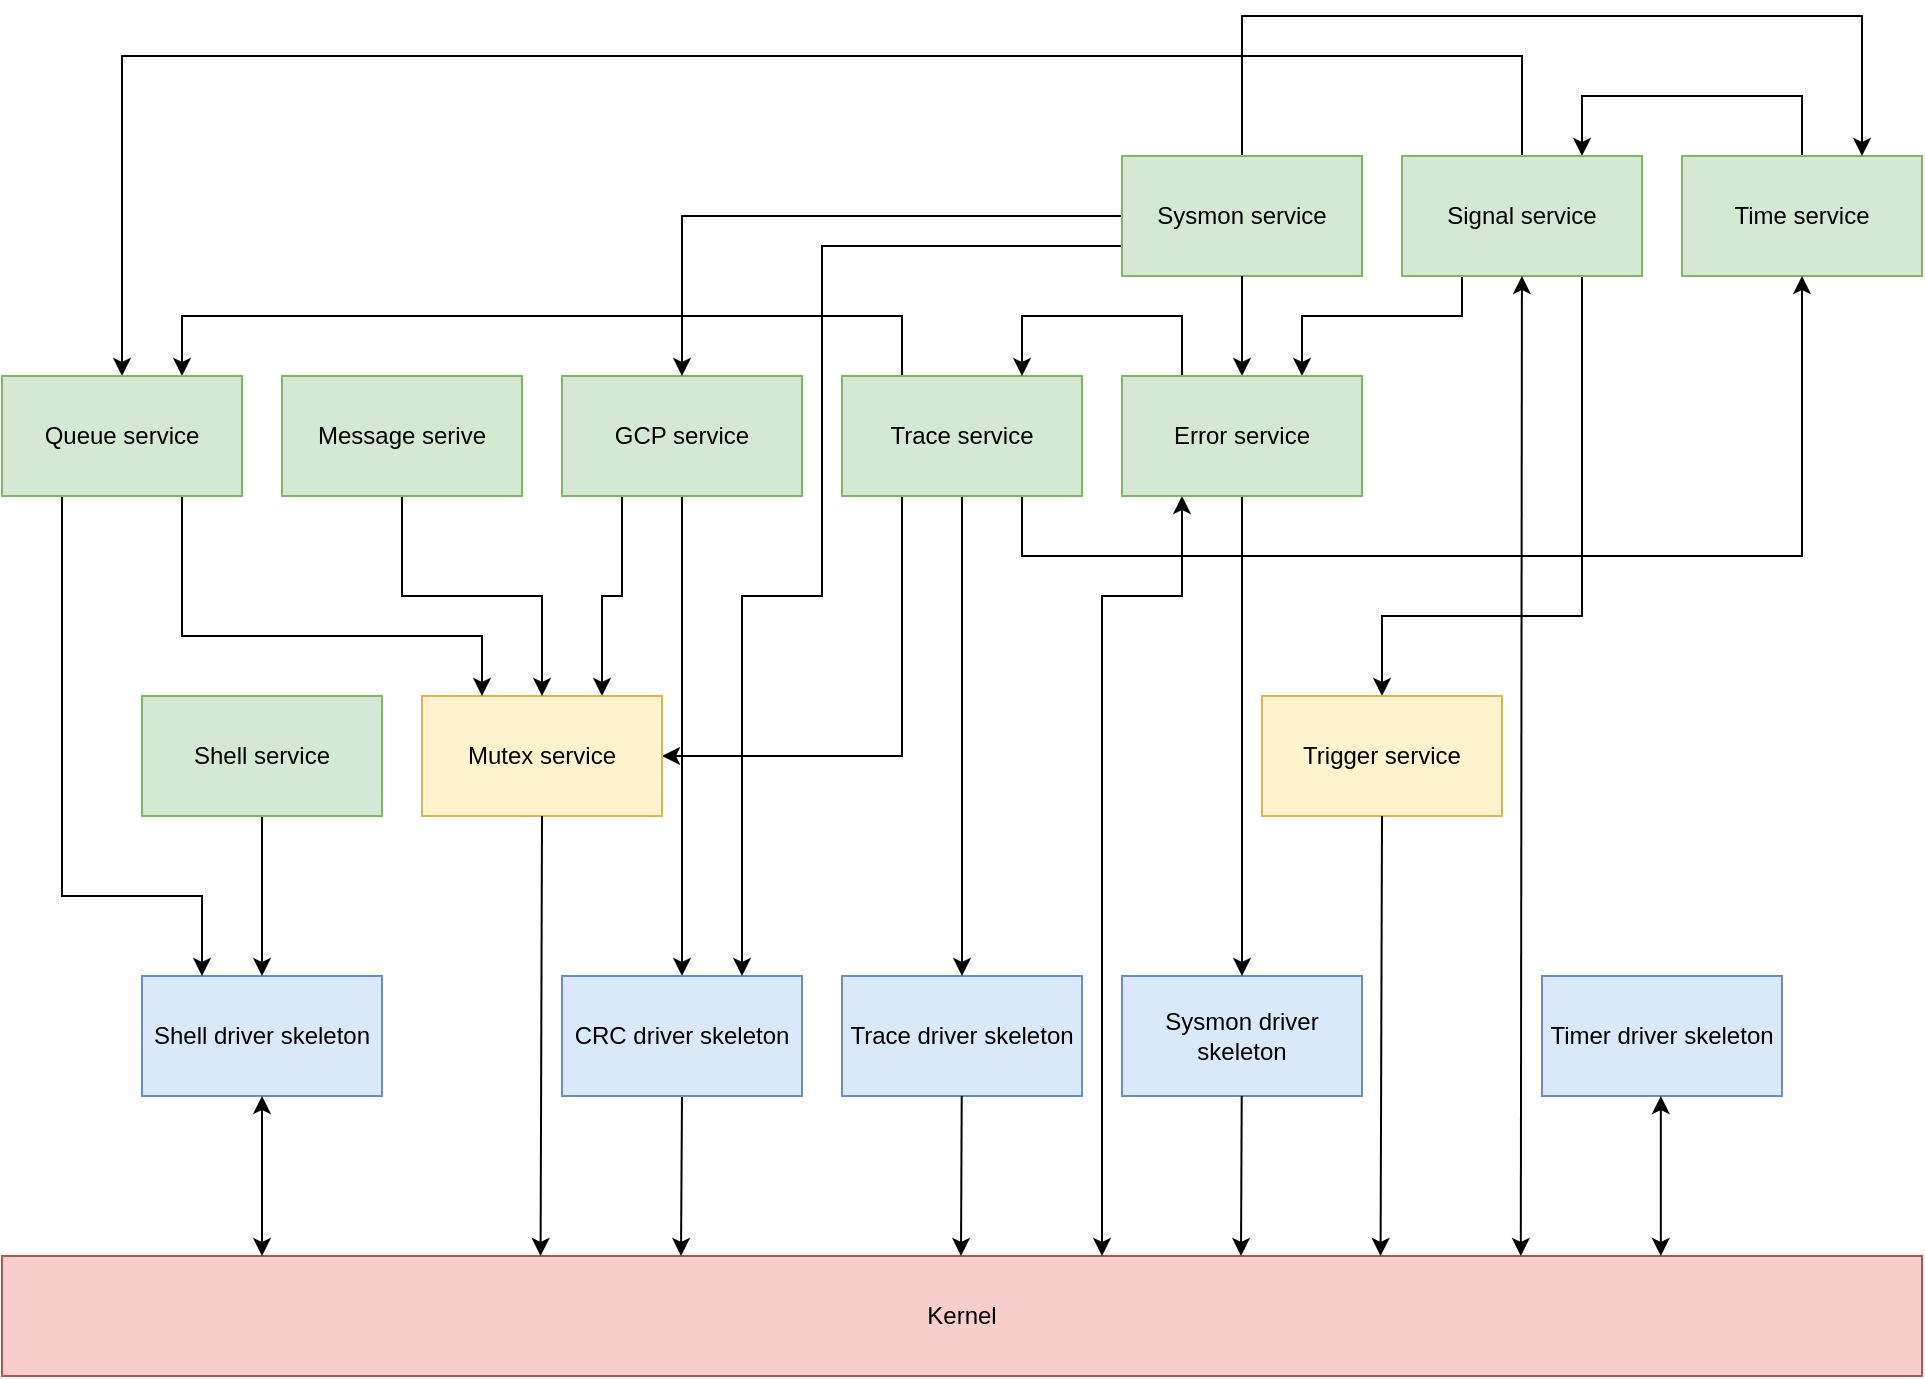 <mxfile version="24.4.6" type="device">
  <diagram name="Page-1" id="H1kmBrL9-HjAFVGqcHBe">
    <mxGraphModel dx="1500" dy="1646" grid="1" gridSize="10" guides="1" tooltips="1" connect="1" arrows="1" fold="1" page="1" pageScale="1" pageWidth="1600" pageHeight="900" math="0" shadow="0">
      <root>
        <mxCell id="0" />
        <mxCell id="1" parent="0" />
        <mxCell id="A0q0tctAKM_myOfa5_at-1" value="Kernel" style="rounded=0;whiteSpace=wrap;html=1;fillColor=#f8cecc;strokeColor=#b85450;" vertex="1" parent="1">
          <mxGeometry x="260" y="580" width="960" height="60" as="geometry" />
        </mxCell>
        <mxCell id="A0q0tctAKM_myOfa5_at-4" value="Shell driver skeleton" style="rounded=0;whiteSpace=wrap;html=1;fillColor=#dae8fc;strokeColor=#6c8ebf;" vertex="1" parent="1">
          <mxGeometry x="330" y="440" width="120" height="60" as="geometry" />
        </mxCell>
        <mxCell id="A0q0tctAKM_myOfa5_at-5" value="Sysmon driver skeleton" style="rounded=0;whiteSpace=wrap;html=1;fillColor=#dae8fc;strokeColor=#6c8ebf;" vertex="1" parent="1">
          <mxGeometry x="820" y="440" width="120" height="60" as="geometry" />
        </mxCell>
        <mxCell id="A0q0tctAKM_myOfa5_at-6" value="Timer driver skeleton" style="rounded=0;whiteSpace=wrap;html=1;fillColor=#dae8fc;strokeColor=#6c8ebf;" vertex="1" parent="1">
          <mxGeometry x="1030" y="440" width="120" height="60" as="geometry" />
        </mxCell>
        <mxCell id="A0q0tctAKM_myOfa5_at-7" value="Trace driver skeleton" style="rounded=0;whiteSpace=wrap;html=1;fillColor=#dae8fc;strokeColor=#6c8ebf;" vertex="1" parent="1">
          <mxGeometry x="680" y="440" width="120" height="60" as="geometry" />
        </mxCell>
        <mxCell id="A0q0tctAKM_myOfa5_at-74" style="edgeStyle=orthogonalEdgeStyle;rounded=0;orthogonalLoop=1;jettySize=auto;html=1;exitX=0.5;exitY=0;exitDx=0;exitDy=0;entryX=0.75;entryY=0;entryDx=0;entryDy=0;" edge="1" parent="1" source="A0q0tctAKM_myOfa5_at-8" target="A0q0tctAKM_myOfa5_at-24">
          <mxGeometry relative="1" as="geometry">
            <Array as="points">
              <mxPoint x="1160" />
              <mxPoint x="1050" />
            </Array>
          </mxGeometry>
        </mxCell>
        <mxCell id="A0q0tctAKM_myOfa5_at-8" value="Time service" style="rounded=0;whiteSpace=wrap;html=1;fillColor=#d5e8d4;strokeColor=#82b366;" vertex="1" parent="1">
          <mxGeometry x="1100" y="30" width="120" height="60" as="geometry" />
        </mxCell>
        <mxCell id="A0q0tctAKM_myOfa5_at-65" style="edgeStyle=orthogonalEdgeStyle;rounded=0;orthogonalLoop=1;jettySize=auto;html=1;exitX=0.5;exitY=0;exitDx=0;exitDy=0;entryX=0.5;entryY=0;entryDx=0;entryDy=0;" edge="1" parent="1" source="A0q0tctAKM_myOfa5_at-24" target="A0q0tctAKM_myOfa5_at-59">
          <mxGeometry relative="1" as="geometry">
            <Array as="points">
              <mxPoint x="1020" y="-20" />
              <mxPoint x="320" y="-20" />
            </Array>
          </mxGeometry>
        </mxCell>
        <mxCell id="A0q0tctAKM_myOfa5_at-66" style="edgeStyle=orthogonalEdgeStyle;rounded=0;orthogonalLoop=1;jettySize=auto;html=1;exitX=0.25;exitY=1;exitDx=0;exitDy=0;entryX=0.75;entryY=0;entryDx=0;entryDy=0;" edge="1" parent="1" source="A0q0tctAKM_myOfa5_at-24" target="A0q0tctAKM_myOfa5_at-17">
          <mxGeometry relative="1" as="geometry">
            <Array as="points">
              <mxPoint x="990" y="110" />
              <mxPoint x="910" y="110" />
            </Array>
          </mxGeometry>
        </mxCell>
        <mxCell id="A0q0tctAKM_myOfa5_at-75" style="edgeStyle=orthogonalEdgeStyle;rounded=0;orthogonalLoop=1;jettySize=auto;html=1;exitX=0.75;exitY=1;exitDx=0;exitDy=0;entryX=0.5;entryY=0;entryDx=0;entryDy=0;" edge="1" parent="1" source="A0q0tctAKM_myOfa5_at-24" target="A0q0tctAKM_myOfa5_at-67">
          <mxGeometry relative="1" as="geometry">
            <Array as="points">
              <mxPoint x="1050" y="260" />
              <mxPoint x="950" y="260" />
            </Array>
          </mxGeometry>
        </mxCell>
        <mxCell id="A0q0tctAKM_myOfa5_at-24" value="Signal service" style="rounded=0;whiteSpace=wrap;html=1;fillColor=#d5e8d4;strokeColor=#82b366;" vertex="1" parent="1">
          <mxGeometry x="960" y="30" width="120" height="60" as="geometry" />
        </mxCell>
        <mxCell id="A0q0tctAKM_myOfa5_at-25" value="" style="endArrow=classic;startArrow=classic;html=1;rounded=0;" edge="1" parent="1" target="A0q0tctAKM_myOfa5_at-24">
          <mxGeometry width="50" height="50" relative="1" as="geometry">
            <mxPoint x="1019.41" y="580" as="sourcePoint" />
            <mxPoint x="1019.41" y="140.0" as="targetPoint" />
          </mxGeometry>
        </mxCell>
        <mxCell id="A0q0tctAKM_myOfa5_at-27" value="" style="endArrow=classic;html=1;rounded=0;entryX=0.189;entryY=-0.02;entryDx=0;entryDy=0;entryPerimeter=0;" edge="1" parent="1" source="A0q0tctAKM_myOfa5_at-7">
          <mxGeometry width="50" height="50" relative="1" as="geometry">
            <mxPoint x="740.5" y="361" as="sourcePoint" />
            <mxPoint x="739.5" y="580" as="targetPoint" />
          </mxGeometry>
        </mxCell>
        <mxCell id="A0q0tctAKM_myOfa5_at-28" value="" style="endArrow=classic;html=1;rounded=0;entryX=0.189;entryY=-0.02;entryDx=0;entryDy=0;entryPerimeter=0;" edge="1" parent="1" source="A0q0tctAKM_myOfa5_at-5">
          <mxGeometry width="50" height="50" relative="1" as="geometry">
            <mxPoint x="880.5" y="361" as="sourcePoint" />
            <mxPoint x="879.5" y="580" as="targetPoint" />
          </mxGeometry>
        </mxCell>
        <mxCell id="A0q0tctAKM_myOfa5_at-32" style="edgeStyle=orthogonalEdgeStyle;rounded=0;orthogonalLoop=1;jettySize=auto;html=1;entryX=0.5;entryY=0;entryDx=0;entryDy=0;" edge="1" parent="1" source="A0q0tctAKM_myOfa5_at-31" target="A0q0tctAKM_myOfa5_at-7">
          <mxGeometry relative="1" as="geometry" />
        </mxCell>
        <mxCell id="A0q0tctAKM_myOfa5_at-80" style="edgeStyle=orthogonalEdgeStyle;rounded=0;orthogonalLoop=1;jettySize=auto;html=1;exitX=0.75;exitY=1;exitDx=0;exitDy=0;entryX=0.5;entryY=1;entryDx=0;entryDy=0;" edge="1" parent="1" source="A0q0tctAKM_myOfa5_at-31" target="A0q0tctAKM_myOfa5_at-8">
          <mxGeometry relative="1" as="geometry">
            <Array as="points">
              <mxPoint x="770" y="230" />
              <mxPoint x="1160" y="230" />
            </Array>
          </mxGeometry>
        </mxCell>
        <mxCell id="A0q0tctAKM_myOfa5_at-81" style="edgeStyle=orthogonalEdgeStyle;rounded=0;orthogonalLoop=1;jettySize=auto;html=1;exitX=0.25;exitY=1;exitDx=0;exitDy=0;entryX=1;entryY=0.5;entryDx=0;entryDy=0;" edge="1" parent="1" source="A0q0tctAKM_myOfa5_at-31" target="A0q0tctAKM_myOfa5_at-37">
          <mxGeometry relative="1" as="geometry" />
        </mxCell>
        <mxCell id="A0q0tctAKM_myOfa5_at-82" style="edgeStyle=orthogonalEdgeStyle;rounded=0;orthogonalLoop=1;jettySize=auto;html=1;exitX=0.25;exitY=0;exitDx=0;exitDy=0;entryX=0.75;entryY=0;entryDx=0;entryDy=0;" edge="1" parent="1" source="A0q0tctAKM_myOfa5_at-31" target="A0q0tctAKM_myOfa5_at-59">
          <mxGeometry relative="1" as="geometry">
            <Array as="points">
              <mxPoint x="710" y="110" />
              <mxPoint x="350" y="110" />
            </Array>
          </mxGeometry>
        </mxCell>
        <mxCell id="A0q0tctAKM_myOfa5_at-31" value="Trace service" style="rounded=0;whiteSpace=wrap;html=1;fillColor=#d5e8d4;strokeColor=#82b366;" vertex="1" parent="1">
          <mxGeometry x="680" y="140" width="120" height="60" as="geometry" />
        </mxCell>
        <mxCell id="A0q0tctAKM_myOfa5_at-35" style="edgeStyle=orthogonalEdgeStyle;rounded=0;orthogonalLoop=1;jettySize=auto;html=1;exitX=0.5;exitY=1;exitDx=0;exitDy=0;entryX=0.5;entryY=0;entryDx=0;entryDy=0;" edge="1" parent="1" source="A0q0tctAKM_myOfa5_at-34" target="A0q0tctAKM_myOfa5_at-3">
          <mxGeometry relative="1" as="geometry" />
        </mxCell>
        <mxCell id="A0q0tctAKM_myOfa5_at-46" style="edgeStyle=orthogonalEdgeStyle;rounded=0;orthogonalLoop=1;jettySize=auto;html=1;exitX=0.25;exitY=1;exitDx=0;exitDy=0;entryX=0.75;entryY=0;entryDx=0;entryDy=0;" edge="1" parent="1" source="A0q0tctAKM_myOfa5_at-34" target="A0q0tctAKM_myOfa5_at-37">
          <mxGeometry relative="1" as="geometry" />
        </mxCell>
        <mxCell id="A0q0tctAKM_myOfa5_at-34" value="GCP service" style="rounded=0;whiteSpace=wrap;html=1;fillColor=#d5e8d4;strokeColor=#82b366;" vertex="1" parent="1">
          <mxGeometry x="540" y="140" width="120" height="60" as="geometry" />
        </mxCell>
        <mxCell id="A0q0tctAKM_myOfa5_at-37" value="Mutex service" style="rounded=0;whiteSpace=wrap;html=1;fillColor=#fff2cc;strokeColor=#d6b656;" vertex="1" parent="1">
          <mxGeometry x="470" y="300" width="120" height="60" as="geometry" />
        </mxCell>
        <mxCell id="A0q0tctAKM_myOfa5_at-39" value="" style="endArrow=classic;html=1;rounded=0;entryX=0.189;entryY=-0.02;entryDx=0;entryDy=0;entryPerimeter=0;exitX=0.5;exitY=1;exitDx=0;exitDy=0;" edge="1" parent="1" source="A0q0tctAKM_myOfa5_at-3">
          <mxGeometry width="50" height="50" relative="1" as="geometry">
            <mxPoint x="650" y="520" as="sourcePoint" />
            <mxPoint x="599.5" y="580" as="targetPoint" />
          </mxGeometry>
        </mxCell>
        <mxCell id="A0q0tctAKM_myOfa5_at-43" value="" style="endArrow=classic;startArrow=classic;html=1;rounded=0;entryX=0.5;entryY=1;entryDx=0;entryDy=0;" edge="1" parent="1" target="A0q0tctAKM_myOfa5_at-4">
          <mxGeometry width="50" height="50" relative="1" as="geometry">
            <mxPoint x="390" y="580" as="sourcePoint" />
            <mxPoint x="390" y="520" as="targetPoint" />
          </mxGeometry>
        </mxCell>
        <mxCell id="A0q0tctAKM_myOfa5_at-47" value="" style="endArrow=classic;html=1;rounded=0;entryX=0.5;entryY=1;entryDx=0;entryDy=0;exitX=0.5;exitY=1;exitDx=0;exitDy=0;" edge="1" parent="1" source="A0q0tctAKM_myOfa5_at-3" target="A0q0tctAKM_myOfa5_at-3">
          <mxGeometry width="50" height="50" relative="1" as="geometry">
            <mxPoint x="600" y="390" as="sourcePoint" />
            <mxPoint x="599.5" y="580" as="targetPoint" />
          </mxGeometry>
        </mxCell>
        <mxCell id="A0q0tctAKM_myOfa5_at-3" value="CRC driver skeleton" style="rounded=0;whiteSpace=wrap;html=1;fillColor=#dae8fc;strokeColor=#6c8ebf;" vertex="1" parent="1">
          <mxGeometry x="540" y="440" width="120" height="60" as="geometry" />
        </mxCell>
        <mxCell id="A0q0tctAKM_myOfa5_at-51" value="" style="endArrow=classic;startArrow=classic;html=1;rounded=0;entryX=0.25;entryY=1;entryDx=0;entryDy=0;" edge="1" parent="1" target="A0q0tctAKM_myOfa5_at-17">
          <mxGeometry width="50" height="50" relative="1" as="geometry">
            <mxPoint x="810" y="580" as="sourcePoint" />
            <mxPoint x="630" y="200" as="targetPoint" />
            <Array as="points">
              <mxPoint x="810" y="250" />
              <mxPoint x="850" y="250" />
            </Array>
          </mxGeometry>
        </mxCell>
        <mxCell id="A0q0tctAKM_myOfa5_at-52" style="edgeStyle=orthogonalEdgeStyle;rounded=0;orthogonalLoop=1;jettySize=auto;html=1;exitX=0.25;exitY=0;exitDx=0;exitDy=0;entryX=0.75;entryY=0;entryDx=0;entryDy=0;" edge="1" parent="1" source="A0q0tctAKM_myOfa5_at-17" target="A0q0tctAKM_myOfa5_at-31">
          <mxGeometry relative="1" as="geometry">
            <mxPoint x="710" y="260" as="targetPoint" />
            <Array as="points">
              <mxPoint x="850" y="110" />
              <mxPoint x="770" y="110" />
            </Array>
          </mxGeometry>
        </mxCell>
        <mxCell id="A0q0tctAKM_myOfa5_at-54" style="edgeStyle=orthogonalEdgeStyle;rounded=0;orthogonalLoop=1;jettySize=auto;html=1;exitX=0.5;exitY=1;exitDx=0;exitDy=0;entryX=0.5;entryY=0;entryDx=0;entryDy=0;" edge="1" parent="1" source="A0q0tctAKM_myOfa5_at-53" target="A0q0tctAKM_myOfa5_at-37">
          <mxGeometry relative="1" as="geometry" />
        </mxCell>
        <mxCell id="A0q0tctAKM_myOfa5_at-53" value="Message serive" style="rounded=0;whiteSpace=wrap;html=1;fillColor=#d5e8d4;strokeColor=#82b366;" vertex="1" parent="1">
          <mxGeometry x="400" y="140" width="120" height="60" as="geometry" />
        </mxCell>
        <mxCell id="A0q0tctAKM_myOfa5_at-61" style="edgeStyle=orthogonalEdgeStyle;rounded=0;orthogonalLoop=1;jettySize=auto;html=1;exitX=0.75;exitY=1;exitDx=0;exitDy=0;entryX=0.25;entryY=0;entryDx=0;entryDy=0;" edge="1" parent="1" source="A0q0tctAKM_myOfa5_at-59" target="A0q0tctAKM_myOfa5_at-37">
          <mxGeometry relative="1" as="geometry">
            <Array as="points">
              <mxPoint x="350" y="270" />
              <mxPoint x="500" y="270" />
            </Array>
          </mxGeometry>
        </mxCell>
        <mxCell id="A0q0tctAKM_myOfa5_at-62" style="edgeStyle=orthogonalEdgeStyle;rounded=0;orthogonalLoop=1;jettySize=auto;html=1;exitX=0.25;exitY=1;exitDx=0;exitDy=0;entryX=0.25;entryY=0;entryDx=0;entryDy=0;" edge="1" parent="1" source="A0q0tctAKM_myOfa5_at-59" target="A0q0tctAKM_myOfa5_at-4">
          <mxGeometry relative="1" as="geometry">
            <Array as="points">
              <mxPoint x="290" y="400" />
              <mxPoint x="360" y="400" />
            </Array>
          </mxGeometry>
        </mxCell>
        <mxCell id="A0q0tctAKM_myOfa5_at-59" value="Queue service" style="rounded=0;whiteSpace=wrap;html=1;fillColor=#d5e8d4;strokeColor=#82b366;" vertex="1" parent="1">
          <mxGeometry x="260" y="140" width="120" height="60" as="geometry" />
        </mxCell>
        <mxCell id="A0q0tctAKM_myOfa5_at-64" style="edgeStyle=orthogonalEdgeStyle;rounded=0;orthogonalLoop=1;jettySize=auto;html=1;exitX=0.5;exitY=1;exitDx=0;exitDy=0;entryX=0.5;entryY=0;entryDx=0;entryDy=0;" edge="1" parent="1" source="A0q0tctAKM_myOfa5_at-63" target="A0q0tctAKM_myOfa5_at-4">
          <mxGeometry relative="1" as="geometry" />
        </mxCell>
        <mxCell id="A0q0tctAKM_myOfa5_at-63" value="Shell service" style="rounded=0;whiteSpace=wrap;html=1;fillColor=#d5e8d4;strokeColor=#82b366;" vertex="1" parent="1">
          <mxGeometry x="330" y="300" width="120" height="60" as="geometry" />
        </mxCell>
        <mxCell id="A0q0tctAKM_myOfa5_at-67" value="Trigger service" style="rounded=0;whiteSpace=wrap;html=1;fillColor=#fff2cc;strokeColor=#d6b656;" vertex="1" parent="1">
          <mxGeometry x="890" y="300" width="120" height="60" as="geometry" />
        </mxCell>
        <mxCell id="A0q0tctAKM_myOfa5_at-70" style="edgeStyle=orthogonalEdgeStyle;rounded=0;orthogonalLoop=1;jettySize=auto;html=1;exitX=0;exitY=0.5;exitDx=0;exitDy=0;entryX=0.5;entryY=0;entryDx=0;entryDy=0;" edge="1" parent="1" source="A0q0tctAKM_myOfa5_at-69" target="A0q0tctAKM_myOfa5_at-34">
          <mxGeometry relative="1" as="geometry" />
        </mxCell>
        <mxCell id="A0q0tctAKM_myOfa5_at-71" style="edgeStyle=orthogonalEdgeStyle;rounded=0;orthogonalLoop=1;jettySize=auto;html=1;exitX=0;exitY=0.75;exitDx=0;exitDy=0;entryX=0.75;entryY=0;entryDx=0;entryDy=0;" edge="1" parent="1" source="A0q0tctAKM_myOfa5_at-69" target="A0q0tctAKM_myOfa5_at-3">
          <mxGeometry relative="1" as="geometry">
            <Array as="points">
              <mxPoint x="670" y="75" />
              <mxPoint x="670" y="250" />
              <mxPoint x="630" y="250" />
            </Array>
          </mxGeometry>
        </mxCell>
        <mxCell id="A0q0tctAKM_myOfa5_at-72" style="edgeStyle=orthogonalEdgeStyle;rounded=0;orthogonalLoop=1;jettySize=auto;html=1;exitX=0.5;exitY=1;exitDx=0;exitDy=0;entryX=0.5;entryY=0;entryDx=0;entryDy=0;" edge="1" parent="1" source="A0q0tctAKM_myOfa5_at-17" target="A0q0tctAKM_myOfa5_at-5">
          <mxGeometry relative="1" as="geometry" />
        </mxCell>
        <mxCell id="A0q0tctAKM_myOfa5_at-76" style="edgeStyle=orthogonalEdgeStyle;rounded=0;orthogonalLoop=1;jettySize=auto;html=1;exitX=0.5;exitY=0;exitDx=0;exitDy=0;entryX=0.75;entryY=0;entryDx=0;entryDy=0;" edge="1" parent="1" source="A0q0tctAKM_myOfa5_at-69" target="A0q0tctAKM_myOfa5_at-8">
          <mxGeometry relative="1" as="geometry">
            <Array as="points">
              <mxPoint x="880" y="-40" />
              <mxPoint x="1190" y="-40" />
            </Array>
          </mxGeometry>
        </mxCell>
        <mxCell id="A0q0tctAKM_myOfa5_at-69" value="Sysmon service" style="rounded=0;whiteSpace=wrap;html=1;fillColor=#d5e8d4;strokeColor=#82b366;" vertex="1" parent="1">
          <mxGeometry x="820" y="30" width="120" height="60" as="geometry" />
        </mxCell>
        <mxCell id="A0q0tctAKM_myOfa5_at-79" value="" style="edgeStyle=orthogonalEdgeStyle;rounded=0;orthogonalLoop=1;jettySize=auto;html=1;exitX=0.5;exitY=1;exitDx=0;exitDy=0;entryX=0.5;entryY=0;entryDx=0;entryDy=0;" edge="1" parent="1" source="A0q0tctAKM_myOfa5_at-69" target="A0q0tctAKM_myOfa5_at-17">
          <mxGeometry relative="1" as="geometry">
            <mxPoint x="880" y="90" as="sourcePoint" />
            <mxPoint x="880" y="440" as="targetPoint" />
          </mxGeometry>
        </mxCell>
        <mxCell id="A0q0tctAKM_myOfa5_at-17" value="Error service" style="rounded=0;whiteSpace=wrap;html=1;fillColor=#d5e8d4;strokeColor=#82b366;" vertex="1" parent="1">
          <mxGeometry x="820" y="140" width="120" height="60" as="geometry" />
        </mxCell>
        <mxCell id="A0q0tctAKM_myOfa5_at-83" value="" style="endArrow=classic;startArrow=classic;html=1;rounded=0;entryX=0.5;entryY=1;entryDx=0;entryDy=0;" edge="1" parent="1">
          <mxGeometry width="50" height="50" relative="1" as="geometry">
            <mxPoint x="1089.41" y="580" as="sourcePoint" />
            <mxPoint x="1089.41" y="500" as="targetPoint" />
          </mxGeometry>
        </mxCell>
        <mxCell id="A0q0tctAKM_myOfa5_at-84" value="" style="endArrow=classic;html=1;rounded=0;exitX=0.5;exitY=1;exitDx=0;exitDy=0;" edge="1" parent="1" source="A0q0tctAKM_myOfa5_at-37">
          <mxGeometry width="50" height="50" relative="1" as="geometry">
            <mxPoint x="529.29" y="470" as="sourcePoint" />
            <mxPoint x="529.29" y="580" as="targetPoint" />
          </mxGeometry>
        </mxCell>
        <mxCell id="A0q0tctAKM_myOfa5_at-85" value="" style="endArrow=classic;html=1;rounded=0;exitX=0.5;exitY=1;exitDx=0;exitDy=0;" edge="1" parent="1">
          <mxGeometry width="50" height="50" relative="1" as="geometry">
            <mxPoint x="950" y="360" as="sourcePoint" />
            <mxPoint x="949.29" y="580" as="targetPoint" />
          </mxGeometry>
        </mxCell>
      </root>
    </mxGraphModel>
  </diagram>
</mxfile>

